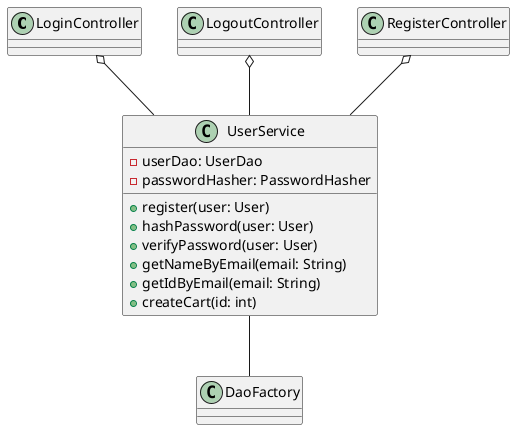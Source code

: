 @startuml
class LoginController

class LogoutController

class RegisterController

class UserService{
-userDao: UserDao
-passwordHasher: PasswordHasher

+register(user: User)
+hashPassword(user: User)
+verifyPassword(user: User)
+getNameByEmail(email: String)
+getIdByEmail(email: String)
+createCart(id: int)

}



LoginController o-- UserService
LogoutController o-- UserService
RegisterController o-- UserService

UserService -- DaoFactory

@enduml